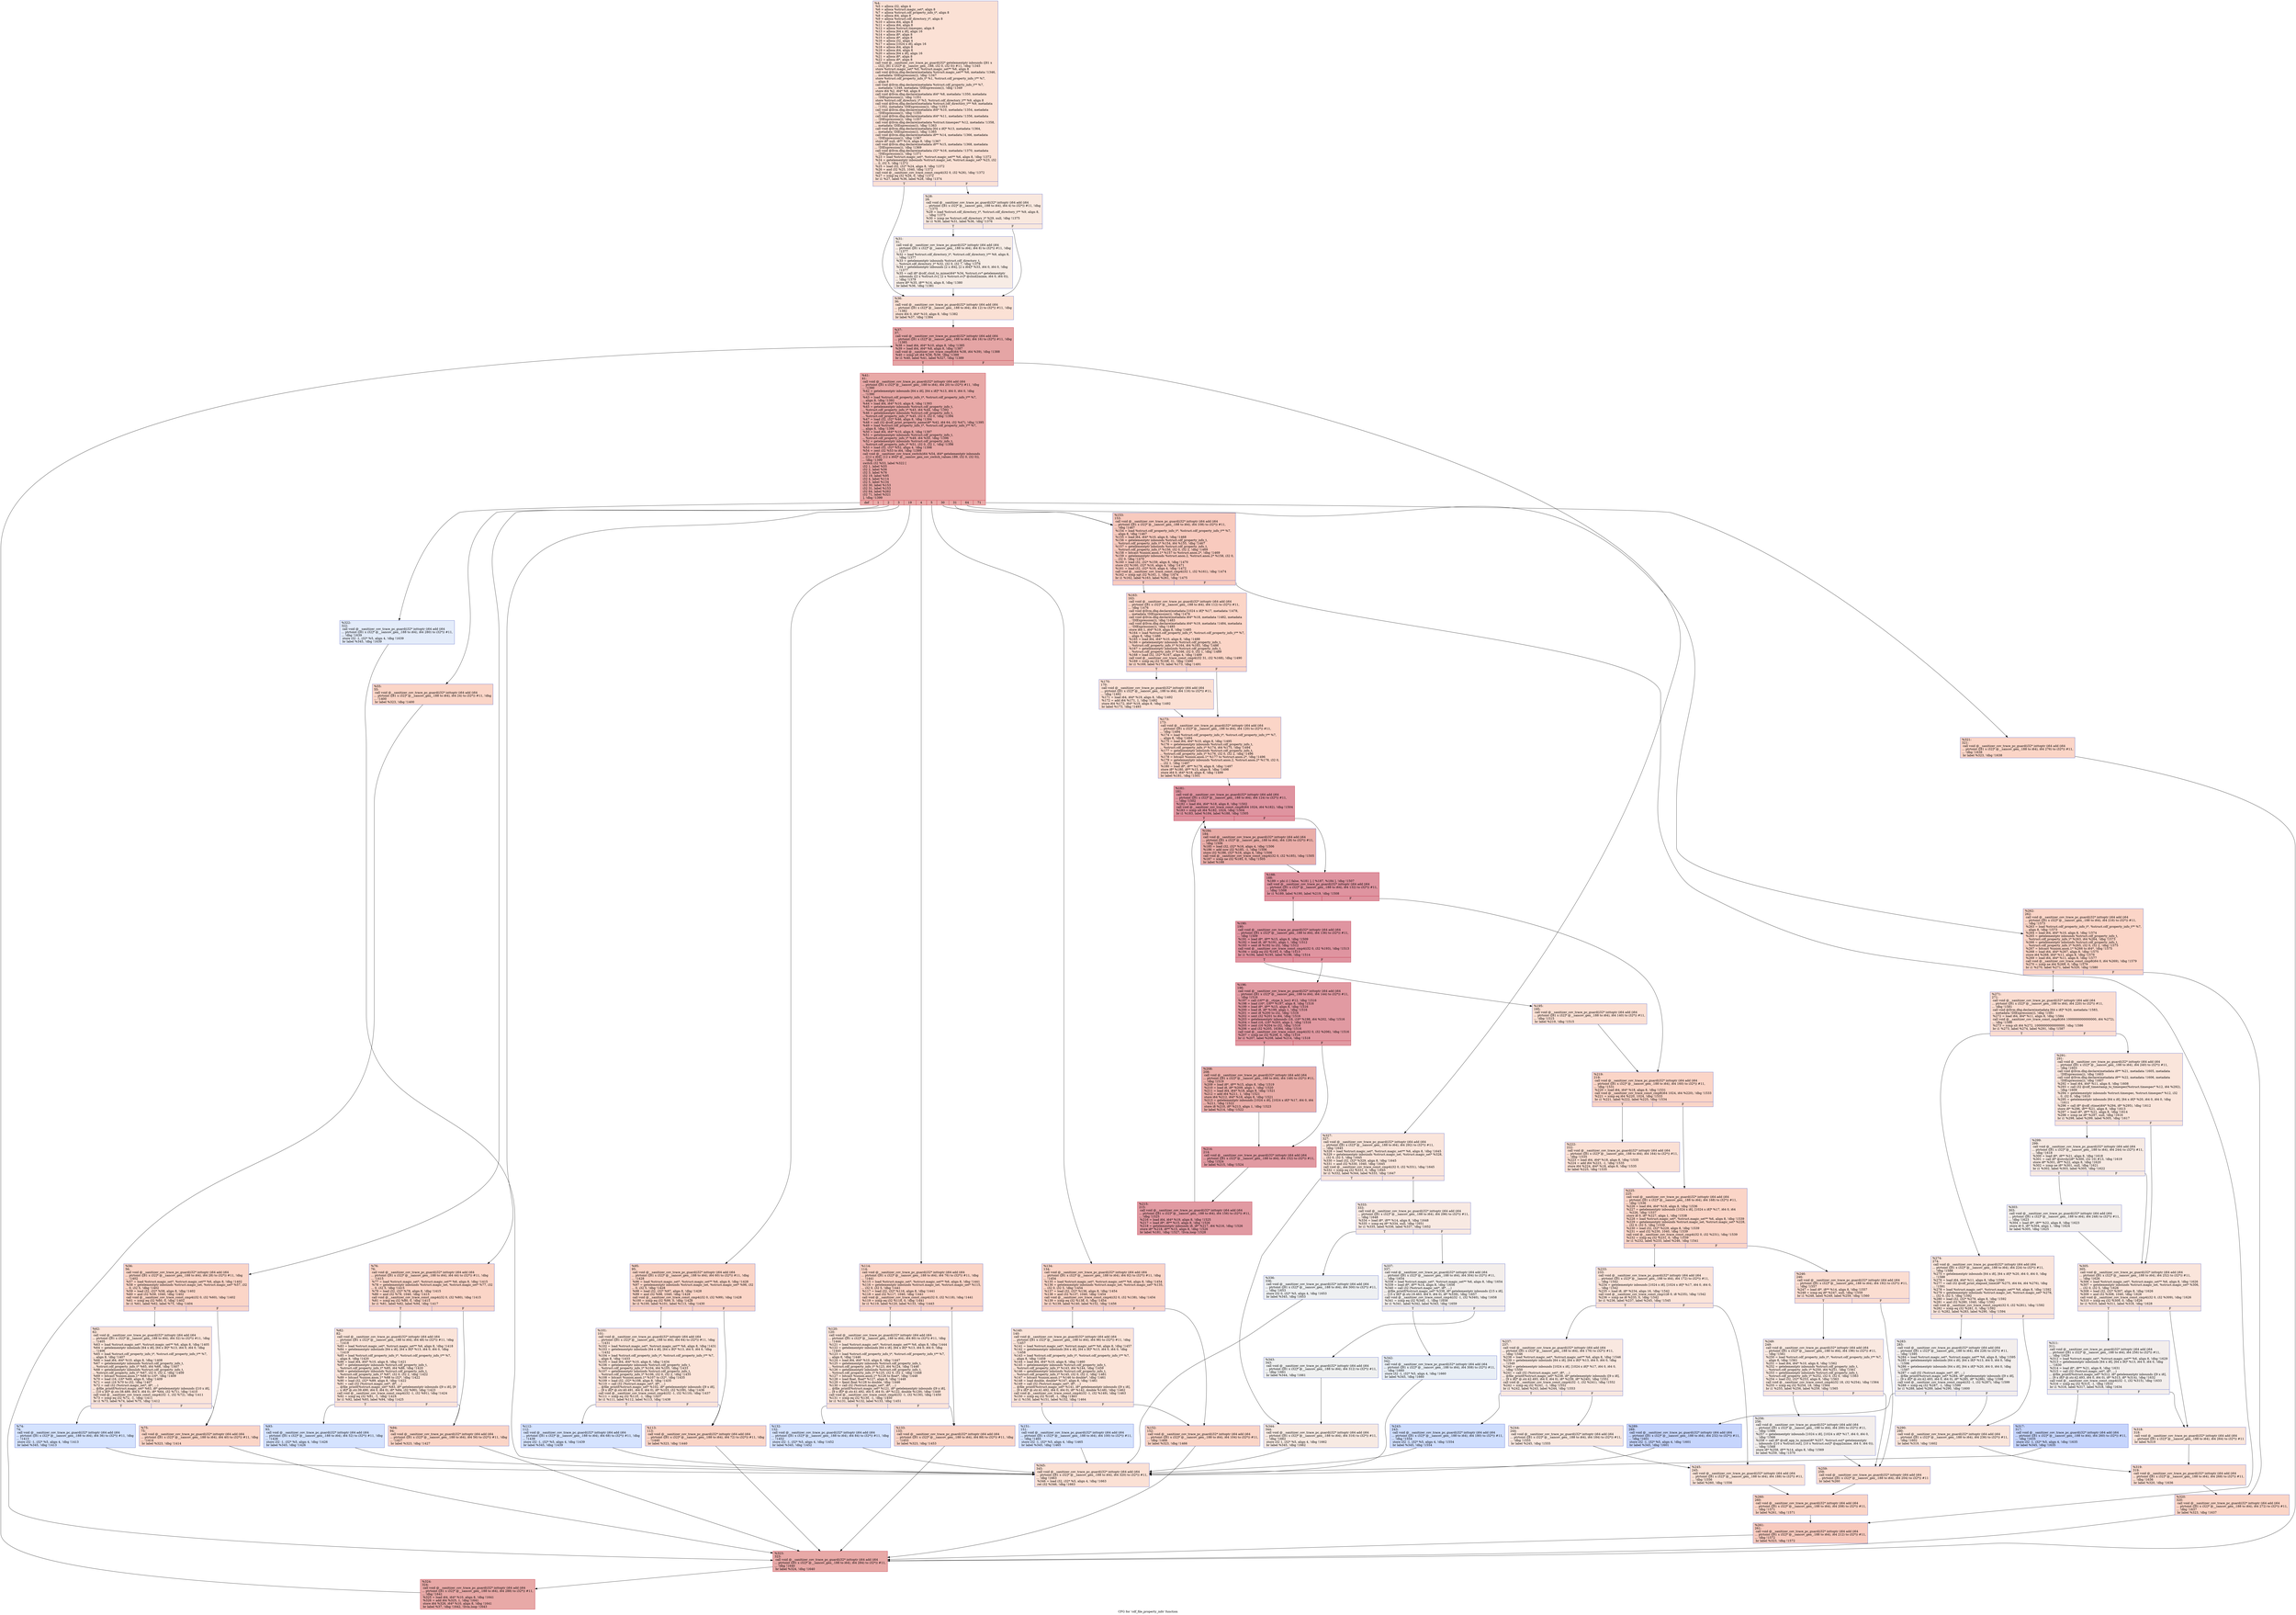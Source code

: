 digraph "CFG for 'cdf_file_property_info' function" {
	label="CFG for 'cdf_file_property_info' function";

	Node0x559c5cc06640 [shape=record,color="#3d50c3ff", style=filled, fillcolor="#f7bca170",label="{%4:\l  %5 = alloca i32, align 4\l  %6 = alloca %struct.magic_set*, align 8\l  %7 = alloca %struct.cdf_property_info_t*, align 8\l  %8 = alloca i64, align 8\l  %9 = alloca %struct.cdf_directory_t*, align 8\l  %10 = alloca i64, align 8\l  %11 = alloca i64, align 8\l  %12 = alloca %struct.timespec, align 8\l  %13 = alloca [64 x i8], align 16\l  %14 = alloca i8*, align 8\l  %15 = alloca i8*, align 8\l  %16 = alloca i32, align 4\l  %17 = alloca [1024 x i8], align 16\l  %18 = alloca i64, align 8\l  %19 = alloca i64, align 8\l  %20 = alloca [64 x i8], align 16\l  %21 = alloca i8*, align 8\l  %22 = alloca i8*, align 8\l  call void @__sanitizer_cov_trace_pc_guard(i32* getelementptr inbounds ([81 x\l... i32], [81 x i32]* @__sancov_gen_.188, i32 0, i32 0)) #11, !dbg !1345\l  store %struct.magic_set* %0, %struct.magic_set** %6, align 8\l  call void @llvm.dbg.declare(metadata %struct.magic_set** %6, metadata !1346,\l... metadata !DIExpression()), !dbg !1347\l  store %struct.cdf_property_info_t* %1, %struct.cdf_property_info_t** %7,\l... align 8\l  call void @llvm.dbg.declare(metadata %struct.cdf_property_info_t** %7,\l... metadata !1348, metadata !DIExpression()), !dbg !1349\l  store i64 %2, i64* %8, align 8\l  call void @llvm.dbg.declare(metadata i64* %8, metadata !1350, metadata\l... !DIExpression()), !dbg !1351\l  store %struct.cdf_directory_t* %3, %struct.cdf_directory_t** %9, align 8\l  call void @llvm.dbg.declare(metadata %struct.cdf_directory_t** %9, metadata\l... !1352, metadata !DIExpression()), !dbg !1353\l  call void @llvm.dbg.declare(metadata i64* %10, metadata !1354, metadata\l... !DIExpression()), !dbg !1355\l  call void @llvm.dbg.declare(metadata i64* %11, metadata !1356, metadata\l... !DIExpression()), !dbg !1357\l  call void @llvm.dbg.declare(metadata %struct.timespec* %12, metadata !1358,\l... metadata !DIExpression()), !dbg !1363\l  call void @llvm.dbg.declare(metadata [64 x i8]* %13, metadata !1364,\l... metadata !DIExpression()), !dbg !1365\l  call void @llvm.dbg.declare(metadata i8** %14, metadata !1366, metadata\l... !DIExpression()), !dbg !1367\l  store i8* null, i8** %14, align 8, !dbg !1367\l  call void @llvm.dbg.declare(metadata i8** %15, metadata !1368, metadata\l... !DIExpression()), !dbg !1369\l  call void @llvm.dbg.declare(metadata i32* %16, metadata !1370, metadata\l... !DIExpression()), !dbg !1371\l  %23 = load %struct.magic_set*, %struct.magic_set** %6, align 8, !dbg !1372\l  %24 = getelementptr inbounds %struct.magic_set, %struct.magic_set* %23, i32\l... 0, i32 5, !dbg !1372\l  %25 = load i32, i32* %24, align 8, !dbg !1372\l  %26 = and i32 %25, 1040, !dbg !1372\l  call void @__sanitizer_cov_trace_const_cmp4(i32 0, i32 %26), !dbg !1372\l  %27 = icmp eq i32 %26, 0, !dbg !1372\l  br i1 %27, label %36, label %28, !dbg !1374\l|{<s0>T|<s1>F}}"];
	Node0x559c5cc06640:s0 -> Node0x559c5cc0a690;
	Node0x559c5cc06640:s1 -> Node0x559c5cc069c0;
	Node0x559c5cc069c0 [shape=record,color="#3d50c3ff", style=filled, fillcolor="#f2cab570",label="{%28:\l28:                                               \l  call void @__sanitizer_cov_trace_pc_guard(i32* inttoptr (i64 add (i64\l... ptrtoint ([81 x i32]* @__sancov_gen_.188 to i64), i64 4) to i32*)) #11, !dbg\l... !1375\l  %29 = load %struct.cdf_directory_t*, %struct.cdf_directory_t** %9, align 8,\l... !dbg !1375\l  %30 = icmp ne %struct.cdf_directory_t* %29, null, !dbg !1375\l  br i1 %30, label %31, label %36, !dbg !1376\l|{<s0>T|<s1>F}}"];
	Node0x559c5cc069c0:s0 -> Node0x559c5cc0a640;
	Node0x559c5cc069c0:s1 -> Node0x559c5cc0a690;
	Node0x559c5cc0a640 [shape=record,color="#3d50c3ff", style=filled, fillcolor="#ecd3c570",label="{%31:\l31:                                               \l  call void @__sanitizer_cov_trace_pc_guard(i32* inttoptr (i64 add (i64\l... ptrtoint ([81 x i32]* @__sancov_gen_.188 to i64), i64 8) to i32*)) #11, !dbg\l... !1377\l  %32 = load %struct.cdf_directory_t*, %struct.cdf_directory_t** %9, align 8,\l... !dbg !1377\l  %33 = getelementptr inbounds %struct.cdf_directory_t,\l... %struct.cdf_directory_t* %32, i32 0, i32 7, !dbg !1378\l  %34 = getelementptr inbounds [2 x i64], [2 x i64]* %33, i64 0, i64 0, !dbg\l... !1377\l  %35 = call i8* @cdf_clsid_to_mime(i64* %34, %struct.cv* getelementptr\l... inbounds ([2 x %struct.cv], [2 x %struct.cv]* @clsid2mime, i64 0, i64 0)),\l... !dbg !1379\l  store i8* %35, i8** %14, align 8, !dbg !1380\l  br label %36, !dbg !1381\l}"];
	Node0x559c5cc0a640 -> Node0x559c5cc0a690;
	Node0x559c5cc0a690 [shape=record,color="#3d50c3ff", style=filled, fillcolor="#f7bca170",label="{%36:\l36:                                               \l  call void @__sanitizer_cov_trace_pc_guard(i32* inttoptr (i64 add (i64\l... ptrtoint ([81 x i32]* @__sancov_gen_.188 to i64), i64 12) to i32*)) #11, !dbg\l... !1382\l  store i64 0, i64* %10, align 8, !dbg !1382\l  br label %37, !dbg !1384\l}"];
	Node0x559c5cc0a690 -> Node0x559c5cc0a6e0;
	Node0x559c5cc0a6e0 [shape=record,color="#b70d28ff", style=filled, fillcolor="#c5333470",label="{%37:\l37:                                               \l  call void @__sanitizer_cov_trace_pc_guard(i32* inttoptr (i64 add (i64\l... ptrtoint ([81 x i32]* @__sancov_gen_.188 to i64), i64 16) to i32*)) #11, !dbg\l... !1385\l  %38 = load i64, i64* %10, align 8, !dbg !1385\l  %39 = load i64, i64* %8, align 8, !dbg !1387\l  call void @__sanitizer_cov_trace_cmp8(i64 %38, i64 %39), !dbg !1388\l  %40 = icmp ult i64 %38, %39, !dbg !1388\l  br i1 %40, label %41, label %327, !dbg !1389\l|{<s0>T|<s1>F}}"];
	Node0x559c5cc0a6e0:s0 -> Node0x559c5cc0a730;
	Node0x559c5cc0a6e0:s1 -> Node0x559c5cc0bc70;
	Node0x559c5cc0a730 [shape=record,color="#b70d28ff", style=filled, fillcolor="#ca3b3770",label="{%41:\l41:                                               \l  call void @__sanitizer_cov_trace_pc_guard(i32* inttoptr (i64 add (i64\l... ptrtoint ([81 x i32]* @__sancov_gen_.188 to i64), i64 20) to i32*)) #11, !dbg\l... !1390\l  %42 = getelementptr inbounds [64 x i8], [64 x i8]* %13, i64 0, i64 0, !dbg\l... !1390\l  %43 = load %struct.cdf_property_info_t*, %struct.cdf_property_info_t** %7,\l... align 8, !dbg !1392\l  %44 = load i64, i64* %10, align 8, !dbg !1393\l  %45 = getelementptr inbounds %struct.cdf_property_info_t,\l... %struct.cdf_property_info_t* %43, i64 %44, !dbg !1392\l  %46 = getelementptr inbounds %struct.cdf_property_info_t,\l... %struct.cdf_property_info_t* %45, i32 0, i32 0, !dbg !1394\l  %47 = load i32, i32* %46, align 8, !dbg !1394\l  %48 = call i32 @cdf_print_property_name(i8* %42, i64 64, i32 %47), !dbg !1395\l  %49 = load %struct.cdf_property_info_t*, %struct.cdf_property_info_t** %7,\l... align 8, !dbg !1396\l  %50 = load i64, i64* %10, align 8, !dbg !1397\l  %51 = getelementptr inbounds %struct.cdf_property_info_t,\l... %struct.cdf_property_info_t* %49, i64 %50, !dbg !1396\l  %52 = getelementptr inbounds %struct.cdf_property_info_t,\l... %struct.cdf_property_info_t* %51, i32 0, i32 1, !dbg !1398\l  %53 = load i32, i32* %52, align 4, !dbg !1398\l  %54 = zext i32 %53 to i64, !dbg !1399\l  call void @__sanitizer_cov_trace_switch(i64 %54, i64* getelementptr inbounds\l... ([12 x i64], [12 x i64]* @__sancov_gen_cov_switch_values.189, i32 0, i32 0)),\l... !dbg !1399\l  switch i32 %53, label %322 [\l    i32 1, label %55\l    i32 2, label %56\l    i32 3, label %76\l    i32 19, label %95\l    i32 4, label %114\l    i32 5, label %134\l    i32 30, label %153\l    i32 31, label %153\l    i32 64, label %262\l    i32 71, label %321\l  ], !dbg !1399\l|{<s0>def|<s1>1|<s2>2|<s3>3|<s4>19|<s5>4|<s6>5|<s7>30|<s8>31|<s9>64|<s10>71}}"];
	Node0x559c5cc0a730:s0 -> Node0x559c5cc0bb80;
	Node0x559c5cc0a730:s1 -> Node0x559c5cc0a780;
	Node0x559c5cc0a730:s2 -> Node0x559c5cc0a7d0;
	Node0x559c5cc0a730:s3 -> Node0x559c5cc0a910;
	Node0x559c5cc0a730:s4 -> Node0x559c5cc0aa50;
	Node0x559c5cc0a730:s5 -> Node0x559c5cc0ab90;
	Node0x559c5cc0a730:s6 -> Node0x559c5cc0acd0;
	Node0x559c5cc0a730:s7 -> Node0x559c5cc0ae10;
	Node0x559c5cc0a730:s8 -> Node0x559c5cc0ae10;
	Node0x559c5cc0a730:s9 -> Node0x559c5cc0b680;
	Node0x559c5cc0a730:s10 -> Node0x559c5cc0bb30;
	Node0x559c5cc0a780 [shape=record,color="#3d50c3ff", style=filled, fillcolor="#f5a08170",label="{%55:\l55:                                               \l  call void @__sanitizer_cov_trace_pc_guard(i32* inttoptr (i64 add (i64\l... ptrtoint ([81 x i32]* @__sancov_gen_.188 to i64), i64 24) to i32*)) #11, !dbg\l... !1400\l  br label %323, !dbg !1400\l}"];
	Node0x559c5cc0a780 -> Node0x559c5cc0bbd0;
	Node0x559c5cc0a7d0 [shape=record,color="#3d50c3ff", style=filled, fillcolor="#f5a08170",label="{%56:\l56:                                               \l  call void @__sanitizer_cov_trace_pc_guard(i32* inttoptr (i64 add (i64\l... ptrtoint ([81 x i32]* @__sancov_gen_.188 to i64), i64 28) to i32*)) #11, !dbg\l... !1402\l  %57 = load %struct.magic_set*, %struct.magic_set** %6, align 8, !dbg !1402\l  %58 = getelementptr inbounds %struct.magic_set, %struct.magic_set* %57, i32\l... 0, i32 5, !dbg !1402\l  %59 = load i32, i32* %58, align 8, !dbg !1402\l  %60 = and i32 %59, 1040, !dbg !1402\l  call void @__sanitizer_cov_trace_const_cmp4(i32 0, i32 %60), !dbg !1402\l  %61 = icmp eq i32 %60, 0, !dbg !1402\l  br i1 %61, label %62, label %75, !dbg !1404\l|{<s0>T|<s1>F}}"];
	Node0x559c5cc0a7d0:s0 -> Node0x559c5cc0a820;
	Node0x559c5cc0a7d0:s1 -> Node0x559c5cc0a8c0;
	Node0x559c5cc0a820 [shape=record,color="#3d50c3ff", style=filled, fillcolor="#f5c1a970",label="{%62:\l62:                                               \l  call void @__sanitizer_cov_trace_pc_guard(i32* inttoptr (i64 add (i64\l... ptrtoint ([81 x i32]* @__sancov_gen_.188 to i64), i64 32) to i32*)) #11, !dbg\l... !1405\l  %63 = load %struct.magic_set*, %struct.magic_set** %6, align 8, !dbg !1405\l  %64 = getelementptr inbounds [64 x i8], [64 x i8]* %13, i64 0, i64 0, !dbg\l... !1406\l  %65 = load %struct.cdf_property_info_t*, %struct.cdf_property_info_t** %7,\l... align 8, !dbg !1407\l  %66 = load i64, i64* %10, align 8, !dbg !1408\l  %67 = getelementptr inbounds %struct.cdf_property_info_t,\l... %struct.cdf_property_info_t* %65, i64 %66, !dbg !1407\l  %68 = getelementptr inbounds %struct.cdf_property_info_t,\l... %struct.cdf_property_info_t* %67, i32 0, i32 2, !dbg !1409\l  %69 = bitcast %union.anon.1* %68 to i16*, !dbg !1409\l  %70 = load i16, i16* %69, align 8, !dbg !1409\l  %71 = sext i16 %70 to i32, !dbg !1407\l  %72 = call i32 (%struct.magic_set*, i8*, ...)\l... @file_printf(%struct.magic_set* %63, i8* getelementptr inbounds ([10 x i8],\l... [10 x i8]* @.str.38.489, i64 0, i64 0), i8* %64, i32 %71), !dbg !1410\l  call void @__sanitizer_cov_trace_const_cmp4(i32 -1, i32 %72), !dbg !1411\l  %73 = icmp eq i32 %72, -1, !dbg !1411\l  br i1 %73, label %74, label %75, !dbg !1412\l|{<s0>T|<s1>F}}"];
	Node0x559c5cc0a820:s0 -> Node0x559c5cc0a870;
	Node0x559c5cc0a820:s1 -> Node0x559c5cc0a8c0;
	Node0x559c5cc0a870 [shape=record,color="#3d50c3ff", style=filled, fillcolor="#a1c0ff70",label="{%74:\l74:                                               \l  call void @__sanitizer_cov_trace_pc_guard(i32* inttoptr (i64 add (i64\l... ptrtoint ([81 x i32]* @__sancov_gen_.188 to i64), i64 36) to i32*)) #11, !dbg\l... !1413\l  store i32 -1, i32* %5, align 4, !dbg !1413\l  br label %345, !dbg !1413\l}"];
	Node0x559c5cc0a870 -> Node0x559c5cc0bea0;
	Node0x559c5cc0a8c0 [shape=record,color="#3d50c3ff", style=filled, fillcolor="#f5a08170",label="{%75:\l75:                                               \l  call void @__sanitizer_cov_trace_pc_guard(i32* inttoptr (i64 add (i64\l... ptrtoint ([81 x i32]* @__sancov_gen_.188 to i64), i64 40) to i32*)) #11, !dbg\l... !1414\l  br label %323, !dbg !1414\l}"];
	Node0x559c5cc0a8c0 -> Node0x559c5cc0bbd0;
	Node0x559c5cc0a910 [shape=record,color="#3d50c3ff", style=filled, fillcolor="#f5a08170",label="{%76:\l76:                                               \l  call void @__sanitizer_cov_trace_pc_guard(i32* inttoptr (i64 add (i64\l... ptrtoint ([81 x i32]* @__sancov_gen_.188 to i64), i64 44) to i32*)) #11, !dbg\l... !1415\l  %77 = load %struct.magic_set*, %struct.magic_set** %6, align 8, !dbg !1415\l  %78 = getelementptr inbounds %struct.magic_set, %struct.magic_set* %77, i32\l... 0, i32 5, !dbg !1415\l  %79 = load i32, i32* %78, align 8, !dbg !1415\l  %80 = and i32 %79, 1040, !dbg !1415\l  call void @__sanitizer_cov_trace_const_cmp4(i32 0, i32 %80), !dbg !1415\l  %81 = icmp eq i32 %80, 0, !dbg !1415\l  br i1 %81, label %82, label %94, !dbg !1417\l|{<s0>T|<s1>F}}"];
	Node0x559c5cc0a910:s0 -> Node0x559c5cc0a960;
	Node0x559c5cc0a910:s1 -> Node0x559c5cc0aa00;
	Node0x559c5cc0a960 [shape=record,color="#3d50c3ff", style=filled, fillcolor="#f5c1a970",label="{%82:\l82:                                               \l  call void @__sanitizer_cov_trace_pc_guard(i32* inttoptr (i64 add (i64\l... ptrtoint ([81 x i32]* @__sancov_gen_.188 to i64), i64 48) to i32*)) #11, !dbg\l... !1418\l  %83 = load %struct.magic_set*, %struct.magic_set** %6, align 8, !dbg !1418\l  %84 = getelementptr inbounds [64 x i8], [64 x i8]* %13, i64 0, i64 0, !dbg\l... !1419\l  %85 = load %struct.cdf_property_info_t*, %struct.cdf_property_info_t** %7,\l... align 8, !dbg !1420\l  %86 = load i64, i64* %10, align 8, !dbg !1421\l  %87 = getelementptr inbounds %struct.cdf_property_info_t,\l... %struct.cdf_property_info_t* %85, i64 %86, !dbg !1420\l  %88 = getelementptr inbounds %struct.cdf_property_info_t,\l... %struct.cdf_property_info_t* %87, i32 0, i32 2, !dbg !1422\l  %89 = bitcast %union.anon.1* %88 to i32*, !dbg !1422\l  %90 = load i32, i32* %89, align 8, !dbg !1422\l  %91 = call i32 (%struct.magic_set*, i8*, ...)\l... @file_printf(%struct.magic_set* %83, i8* getelementptr inbounds ([9 x i8], [9\l... x i8]* @.str.39.490, i64 0, i64 0), i8* %84, i32 %90), !dbg !1423\l  call void @__sanitizer_cov_trace_const_cmp4(i32 -1, i32 %91), !dbg !1424\l  %92 = icmp eq i32 %91, -1, !dbg !1424\l  br i1 %92, label %93, label %94, !dbg !1425\l|{<s0>T|<s1>F}}"];
	Node0x559c5cc0a960:s0 -> Node0x559c5cc0a9b0;
	Node0x559c5cc0a960:s1 -> Node0x559c5cc0aa00;
	Node0x559c5cc0a9b0 [shape=record,color="#3d50c3ff", style=filled, fillcolor="#a1c0ff70",label="{%93:\l93:                                               \l  call void @__sanitizer_cov_trace_pc_guard(i32* inttoptr (i64 add (i64\l... ptrtoint ([81 x i32]* @__sancov_gen_.188 to i64), i64 52) to i32*)) #11, !dbg\l... !1426\l  store i32 -1, i32* %5, align 4, !dbg !1426\l  br label %345, !dbg !1426\l}"];
	Node0x559c5cc0a9b0 -> Node0x559c5cc0bea0;
	Node0x559c5cc0aa00 [shape=record,color="#3d50c3ff", style=filled, fillcolor="#f5a08170",label="{%94:\l94:                                               \l  call void @__sanitizer_cov_trace_pc_guard(i32* inttoptr (i64 add (i64\l... ptrtoint ([81 x i32]* @__sancov_gen_.188 to i64), i64 56) to i32*)) #11, !dbg\l... !1427\l  br label %323, !dbg !1427\l}"];
	Node0x559c5cc0aa00 -> Node0x559c5cc0bbd0;
	Node0x559c5cc0aa50 [shape=record,color="#3d50c3ff", style=filled, fillcolor="#f5a08170",label="{%95:\l95:                                               \l  call void @__sanitizer_cov_trace_pc_guard(i32* inttoptr (i64 add (i64\l... ptrtoint ([81 x i32]* @__sancov_gen_.188 to i64), i64 60) to i32*)) #11, !dbg\l... !1428\l  %96 = load %struct.magic_set*, %struct.magic_set** %6, align 8, !dbg !1428\l  %97 = getelementptr inbounds %struct.magic_set, %struct.magic_set* %96, i32\l... 0, i32 5, !dbg !1428\l  %98 = load i32, i32* %97, align 8, !dbg !1428\l  %99 = and i32 %98, 1040, !dbg !1428\l  call void @__sanitizer_cov_trace_const_cmp4(i32 0, i32 %99), !dbg !1428\l  %100 = icmp eq i32 %99, 0, !dbg !1428\l  br i1 %100, label %101, label %113, !dbg !1430\l|{<s0>T|<s1>F}}"];
	Node0x559c5cc0aa50:s0 -> Node0x559c5cc0aaa0;
	Node0x559c5cc0aa50:s1 -> Node0x559c5cc0ab40;
	Node0x559c5cc0aaa0 [shape=record,color="#3d50c3ff", style=filled, fillcolor="#f5c1a970",label="{%101:\l101:                                              \l  call void @__sanitizer_cov_trace_pc_guard(i32* inttoptr (i64 add (i64\l... ptrtoint ([81 x i32]* @__sancov_gen_.188 to i64), i64 64) to i32*)) #11, !dbg\l... !1431\l  %102 = load %struct.magic_set*, %struct.magic_set** %6, align 8, !dbg !1431\l  %103 = getelementptr inbounds [64 x i8], [64 x i8]* %13, i64 0, i64 0, !dbg\l... !1432\l  %104 = load %struct.cdf_property_info_t*, %struct.cdf_property_info_t** %7,\l... align 8, !dbg !1433\l  %105 = load i64, i64* %10, align 8, !dbg !1434\l  %106 = getelementptr inbounds %struct.cdf_property_info_t,\l... %struct.cdf_property_info_t* %104, i64 %105, !dbg !1433\l  %107 = getelementptr inbounds %struct.cdf_property_info_t,\l... %struct.cdf_property_info_t* %106, i32 0, i32 2, !dbg !1435\l  %108 = bitcast %union.anon.1* %107 to i32*, !dbg !1435\l  %109 = load i32, i32* %108, align 8, !dbg !1435\l  %110 = call i32 (%struct.magic_set*, i8*, ...)\l... @file_printf(%struct.magic_set* %102, i8* getelementptr inbounds ([9 x i8],\l... [9 x i8]* @.str.40.491, i64 0, i64 0), i8* %103, i32 %109), !dbg !1436\l  call void @__sanitizer_cov_trace_const_cmp4(i32 -1, i32 %110), !dbg !1437\l  %111 = icmp eq i32 %110, -1, !dbg !1437\l  br i1 %111, label %112, label %113, !dbg !1438\l|{<s0>T|<s1>F}}"];
	Node0x559c5cc0aaa0:s0 -> Node0x559c5cc0aaf0;
	Node0x559c5cc0aaa0:s1 -> Node0x559c5cc0ab40;
	Node0x559c5cc0aaf0 [shape=record,color="#3d50c3ff", style=filled, fillcolor="#a1c0ff70",label="{%112:\l112:                                              \l  call void @__sanitizer_cov_trace_pc_guard(i32* inttoptr (i64 add (i64\l... ptrtoint ([81 x i32]* @__sancov_gen_.188 to i64), i64 68) to i32*)) #11, !dbg\l... !1439\l  store i32 -1, i32* %5, align 4, !dbg !1439\l  br label %345, !dbg !1439\l}"];
	Node0x559c5cc0aaf0 -> Node0x559c5cc0bea0;
	Node0x559c5cc0ab40 [shape=record,color="#3d50c3ff", style=filled, fillcolor="#f5a08170",label="{%113:\l113:                                              \l  call void @__sanitizer_cov_trace_pc_guard(i32* inttoptr (i64 add (i64\l... ptrtoint ([81 x i32]* @__sancov_gen_.188 to i64), i64 72) to i32*)) #11, !dbg\l... !1440\l  br label %323, !dbg !1440\l}"];
	Node0x559c5cc0ab40 -> Node0x559c5cc0bbd0;
	Node0x559c5cc0ab90 [shape=record,color="#3d50c3ff", style=filled, fillcolor="#f5a08170",label="{%114:\l114:                                              \l  call void @__sanitizer_cov_trace_pc_guard(i32* inttoptr (i64 add (i64\l... ptrtoint ([81 x i32]* @__sancov_gen_.188 to i64), i64 76) to i32*)) #11, !dbg\l... !1441\l  %115 = load %struct.magic_set*, %struct.magic_set** %6, align 8, !dbg !1441\l  %116 = getelementptr inbounds %struct.magic_set, %struct.magic_set* %115,\l... i32 0, i32 5, !dbg !1441\l  %117 = load i32, i32* %116, align 8, !dbg !1441\l  %118 = and i32 %117, 1040, !dbg !1441\l  call void @__sanitizer_cov_trace_const_cmp4(i32 0, i32 %118), !dbg !1441\l  %119 = icmp eq i32 %118, 0, !dbg !1441\l  br i1 %119, label %120, label %133, !dbg !1443\l|{<s0>T|<s1>F}}"];
	Node0x559c5cc0ab90:s0 -> Node0x559c5cc0abe0;
	Node0x559c5cc0ab90:s1 -> Node0x559c5cc0ac80;
	Node0x559c5cc0abe0 [shape=record,color="#3d50c3ff", style=filled, fillcolor="#f5c1a970",label="{%120:\l120:                                              \l  call void @__sanitizer_cov_trace_pc_guard(i32* inttoptr (i64 add (i64\l... ptrtoint ([81 x i32]* @__sancov_gen_.188 to i64), i64 80) to i32*)) #11, !dbg\l... !1444\l  %121 = load %struct.magic_set*, %struct.magic_set** %6, align 8, !dbg !1444\l  %122 = getelementptr inbounds [64 x i8], [64 x i8]* %13, i64 0, i64 0, !dbg\l... !1445\l  %123 = load %struct.cdf_property_info_t*, %struct.cdf_property_info_t** %7,\l... align 8, !dbg !1446\l  %124 = load i64, i64* %10, align 8, !dbg !1447\l  %125 = getelementptr inbounds %struct.cdf_property_info_t,\l... %struct.cdf_property_info_t* %123, i64 %124, !dbg !1446\l  %126 = getelementptr inbounds %struct.cdf_property_info_t,\l... %struct.cdf_property_info_t* %125, i32 0, i32 2, !dbg !1448\l  %127 = bitcast %union.anon.1* %126 to float*, !dbg !1448\l  %128 = load float, float* %127, align 8, !dbg !1448\l  %129 = fpext float %128 to double, !dbg !1446\l  %130 = call i32 (%struct.magic_set*, i8*, ...)\l... @file_printf(%struct.magic_set* %121, i8* getelementptr inbounds ([9 x i8],\l... [9 x i8]* @.str.41.492, i64 0, i64 0), i8* %122, double %129), !dbg !1449\l  call void @__sanitizer_cov_trace_const_cmp4(i32 -1, i32 %130), !dbg !1450\l  %131 = icmp eq i32 %130, -1, !dbg !1450\l  br i1 %131, label %132, label %133, !dbg !1451\l|{<s0>T|<s1>F}}"];
	Node0x559c5cc0abe0:s0 -> Node0x559c5cc0ac30;
	Node0x559c5cc0abe0:s1 -> Node0x559c5cc0ac80;
	Node0x559c5cc0ac30 [shape=record,color="#3d50c3ff", style=filled, fillcolor="#a1c0ff70",label="{%132:\l132:                                              \l  call void @__sanitizer_cov_trace_pc_guard(i32* inttoptr (i64 add (i64\l... ptrtoint ([81 x i32]* @__sancov_gen_.188 to i64), i64 84) to i32*)) #11, !dbg\l... !1452\l  store i32 -1, i32* %5, align 4, !dbg !1452\l  br label %345, !dbg !1452\l}"];
	Node0x559c5cc0ac30 -> Node0x559c5cc0bea0;
	Node0x559c5cc0ac80 [shape=record,color="#3d50c3ff", style=filled, fillcolor="#f5a08170",label="{%133:\l133:                                              \l  call void @__sanitizer_cov_trace_pc_guard(i32* inttoptr (i64 add (i64\l... ptrtoint ([81 x i32]* @__sancov_gen_.188 to i64), i64 88) to i32*)) #11, !dbg\l... !1453\l  br label %323, !dbg !1453\l}"];
	Node0x559c5cc0ac80 -> Node0x559c5cc0bbd0;
	Node0x559c5cc0acd0 [shape=record,color="#3d50c3ff", style=filled, fillcolor="#f5a08170",label="{%134:\l134:                                              \l  call void @__sanitizer_cov_trace_pc_guard(i32* inttoptr (i64 add (i64\l... ptrtoint ([81 x i32]* @__sancov_gen_.188 to i64), i64 92) to i32*)) #11, !dbg\l... !1454\l  %135 = load %struct.magic_set*, %struct.magic_set** %6, align 8, !dbg !1454\l  %136 = getelementptr inbounds %struct.magic_set, %struct.magic_set* %135,\l... i32 0, i32 5, !dbg !1454\l  %137 = load i32, i32* %136, align 8, !dbg !1454\l  %138 = and i32 %137, 1040, !dbg !1454\l  call void @__sanitizer_cov_trace_const_cmp4(i32 0, i32 %138), !dbg !1454\l  %139 = icmp eq i32 %138, 0, !dbg !1454\l  br i1 %139, label %140, label %152, !dbg !1456\l|{<s0>T|<s1>F}}"];
	Node0x559c5cc0acd0:s0 -> Node0x559c5cc0ad20;
	Node0x559c5cc0acd0:s1 -> Node0x559c5cc0adc0;
	Node0x559c5cc0ad20 [shape=record,color="#3d50c3ff", style=filled, fillcolor="#f5c1a970",label="{%140:\l140:                                              \l  call void @__sanitizer_cov_trace_pc_guard(i32* inttoptr (i64 add (i64\l... ptrtoint ([81 x i32]* @__sancov_gen_.188 to i64), i64 96) to i32*)) #11, !dbg\l... !1457\l  %141 = load %struct.magic_set*, %struct.magic_set** %6, align 8, !dbg !1457\l  %142 = getelementptr inbounds [64 x i8], [64 x i8]* %13, i64 0, i64 0, !dbg\l... !1458\l  %143 = load %struct.cdf_property_info_t*, %struct.cdf_property_info_t** %7,\l... align 8, !dbg !1459\l  %144 = load i64, i64* %10, align 8, !dbg !1460\l  %145 = getelementptr inbounds %struct.cdf_property_info_t,\l... %struct.cdf_property_info_t* %143, i64 %144, !dbg !1459\l  %146 = getelementptr inbounds %struct.cdf_property_info_t,\l... %struct.cdf_property_info_t* %145, i32 0, i32 2, !dbg !1461\l  %147 = bitcast %union.anon.1* %146 to double*, !dbg !1461\l  %148 = load double, double* %147, align 8, !dbg !1461\l  %149 = call i32 (%struct.magic_set*, i8*, ...)\l... @file_printf(%struct.magic_set* %141, i8* getelementptr inbounds ([9 x i8],\l... [9 x i8]* @.str.41.492, i64 0, i64 0), i8* %142, double %148), !dbg !1462\l  call void @__sanitizer_cov_trace_const_cmp4(i32 -1, i32 %149), !dbg !1463\l  %150 = icmp eq i32 %149, -1, !dbg !1463\l  br i1 %150, label %151, label %152, !dbg !1464\l|{<s0>T|<s1>F}}"];
	Node0x559c5cc0ad20:s0 -> Node0x559c5cc0ad70;
	Node0x559c5cc0ad20:s1 -> Node0x559c5cc0adc0;
	Node0x559c5cc0ad70 [shape=record,color="#3d50c3ff", style=filled, fillcolor="#a1c0ff70",label="{%151:\l151:                                              \l  call void @__sanitizer_cov_trace_pc_guard(i32* inttoptr (i64 add (i64\l... ptrtoint ([81 x i32]* @__sancov_gen_.188 to i64), i64 100) to i32*)) #11,\l... !dbg !1465\l  store i32 -1, i32* %5, align 4, !dbg !1465\l  br label %345, !dbg !1465\l}"];
	Node0x559c5cc0ad70 -> Node0x559c5cc0bea0;
	Node0x559c5cc0adc0 [shape=record,color="#3d50c3ff", style=filled, fillcolor="#f5a08170",label="{%152:\l152:                                              \l  call void @__sanitizer_cov_trace_pc_guard(i32* inttoptr (i64 add (i64\l... ptrtoint ([81 x i32]* @__sancov_gen_.188 to i64), i64 104) to i32*)) #11,\l... !dbg !1466\l  br label %323, !dbg !1466\l}"];
	Node0x559c5cc0adc0 -> Node0x559c5cc0bbd0;
	Node0x559c5cc0ae10 [shape=record,color="#3d50c3ff", style=filled, fillcolor="#ef886b70",label="{%153:\l153:                                              \l  call void @__sanitizer_cov_trace_pc_guard(i32* inttoptr (i64 add (i64\l... ptrtoint ([81 x i32]* @__sancov_gen_.188 to i64), i64 108) to i32*)) #11,\l... !dbg !1467\l  %154 = load %struct.cdf_property_info_t*, %struct.cdf_property_info_t** %7,\l... align 8, !dbg !1467\l  %155 = load i64, i64* %10, align 8, !dbg !1468\l  %156 = getelementptr inbounds %struct.cdf_property_info_t,\l... %struct.cdf_property_info_t* %154, i64 %155, !dbg !1467\l  %157 = getelementptr inbounds %struct.cdf_property_info_t,\l... %struct.cdf_property_info_t* %156, i32 0, i32 2, !dbg !1469\l  %158 = bitcast %union.anon.1* %157 to %struct.anon.2*, !dbg !1469\l  %159 = getelementptr inbounds %struct.anon.2, %struct.anon.2* %158, i32 0,\l... i32 0, !dbg !1470\l  %160 = load i32, i32* %159, align 8, !dbg !1470\l  store i32 %160, i32* %16, align 4, !dbg !1471\l  %161 = load i32, i32* %16, align 4, !dbg !1472\l  call void @__sanitizer_cov_trace_const_cmp4(i32 1, i32 %161), !dbg !1474\l  %162 = icmp sgt i32 %161, 1, !dbg !1474\l  br i1 %162, label %163, label %261, !dbg !1475\l|{<s0>T|<s1>F}}"];
	Node0x559c5cc0ae10:s0 -> Node0x559c5cc0ae60;
	Node0x559c5cc0ae10:s1 -> Node0x559c5cc0b630;
	Node0x559c5cc0ae60 [shape=record,color="#3d50c3ff", style=filled, fillcolor="#f5a08170",label="{%163:\l163:                                              \l  call void @__sanitizer_cov_trace_pc_guard(i32* inttoptr (i64 add (i64\l... ptrtoint ([81 x i32]* @__sancov_gen_.188 to i64), i64 112) to i32*)) #11,\l... !dbg !1476\l  call void @llvm.dbg.declare(metadata [1024 x i8]* %17, metadata !1478,\l... metadata !DIExpression()), !dbg !1476\l  call void @llvm.dbg.declare(metadata i64* %18, metadata !1482, metadata\l... !DIExpression()), !dbg !1483\l  call void @llvm.dbg.declare(metadata i64* %19, metadata !1484, metadata\l... !DIExpression()), !dbg !1485\l  store i64 1, i64* %19, align 8, !dbg !1485\l  %164 = load %struct.cdf_property_info_t*, %struct.cdf_property_info_t** %7,\l... align 8, !dbg !1486\l  %165 = load i64, i64* %10, align 8, !dbg !1488\l  %166 = getelementptr inbounds %struct.cdf_property_info_t,\l... %struct.cdf_property_info_t* %164, i64 %165, !dbg !1486\l  %167 = getelementptr inbounds %struct.cdf_property_info_t,\l... %struct.cdf_property_info_t* %166, i32 0, i32 1, !dbg !1489\l  %168 = load i32, i32* %167, align 4, !dbg !1489\l  call void @__sanitizer_cov_trace_const_cmp4(i32 31, i32 %168), !dbg !1490\l  %169 = icmp eq i32 %168, 31, !dbg !1490\l  br i1 %169, label %170, label %173, !dbg !1491\l|{<s0>T|<s1>F}}"];
	Node0x559c5cc0ae60:s0 -> Node0x559c5cc0aeb0;
	Node0x559c5cc0ae60:s1 -> Node0x559c5cc0af00;
	Node0x559c5cc0aeb0 [shape=record,color="#3d50c3ff", style=filled, fillcolor="#f7b99e70",label="{%170:\l170:                                              \l  call void @__sanitizer_cov_trace_pc_guard(i32* inttoptr (i64 add (i64\l... ptrtoint ([81 x i32]* @__sancov_gen_.188 to i64), i64 116) to i32*)) #11,\l... !dbg !1492\l  %171 = load i64, i64* %19, align 8, !dbg !1492\l  %172 = add i64 %171, 1, !dbg !1492\l  store i64 %172, i64* %19, align 8, !dbg !1492\l  br label %173, !dbg !1493\l}"];
	Node0x559c5cc0aeb0 -> Node0x559c5cc0af00;
	Node0x559c5cc0af00 [shape=record,color="#3d50c3ff", style=filled, fillcolor="#f5a08170",label="{%173:\l173:                                              \l  call void @__sanitizer_cov_trace_pc_guard(i32* inttoptr (i64 add (i64\l... ptrtoint ([81 x i32]* @__sancov_gen_.188 to i64), i64 120) to i32*)) #11,\l... !dbg !1494\l  %174 = load %struct.cdf_property_info_t*, %struct.cdf_property_info_t** %7,\l... align 8, !dbg !1494\l  %175 = load i64, i64* %10, align 8, !dbg !1495\l  %176 = getelementptr inbounds %struct.cdf_property_info_t,\l... %struct.cdf_property_info_t* %174, i64 %175, !dbg !1494\l  %177 = getelementptr inbounds %struct.cdf_property_info_t,\l... %struct.cdf_property_info_t* %176, i32 0, i32 2, !dbg !1496\l  %178 = bitcast %union.anon.1* %177 to %struct.anon.2*, !dbg !1496\l  %179 = getelementptr inbounds %struct.anon.2, %struct.anon.2* %178, i32 0,\l... i32 1, !dbg !1497\l  %180 = load i8*, i8** %179, align 8, !dbg !1497\l  store i8* %180, i8** %15, align 8, !dbg !1498\l  store i64 0, i64* %18, align 8, !dbg !1499\l  br label %181, !dbg !1501\l}"];
	Node0x559c5cc0af00 -> Node0x559c5cc0af50;
	Node0x559c5cc0af50 [shape=record,color="#b70d28ff", style=filled, fillcolor="#b70d2870",label="{%181:\l181:                                              \l  call void @__sanitizer_cov_trace_pc_guard(i32* inttoptr (i64 add (i64\l... ptrtoint ([81 x i32]* @__sancov_gen_.188 to i64), i64 124) to i32*)) #11,\l... !dbg !1502\l  %182 = load i64, i64* %18, align 8, !dbg !1502\l  call void @__sanitizer_cov_trace_const_cmp8(i64 1024, i64 %182), !dbg !1504\l  %183 = icmp ult i64 %182, 1024, !dbg !1504\l  br i1 %183, label %184, label %188, !dbg !1505\l|{<s0>T|<s1>F}}"];
	Node0x559c5cc0af50:s0 -> Node0x559c5cc0afa0;
	Node0x559c5cc0af50:s1 -> Node0x559c5cc0aff0;
	Node0x559c5cc0afa0 [shape=record,color="#3d50c3ff", style=filled, fillcolor="#d0473d70",label="{%184:\l184:                                              \l  call void @__sanitizer_cov_trace_pc_guard(i32* inttoptr (i64 add (i64\l... ptrtoint ([81 x i32]* @__sancov_gen_.188 to i64), i64 128) to i32*)) #11,\l... !dbg !1506\l  %185 = load i32, i32* %16, align 4, !dbg !1506\l  %186 = add nsw i32 %185, -1, !dbg !1506\l  store i32 %186, i32* %16, align 4, !dbg !1506\l  call void @__sanitizer_cov_trace_const_cmp4(i32 0, i32 %185), !dbg !1505\l  %187 = icmp ne i32 %185, 0, !dbg !1505\l  br label %188\l}"];
	Node0x559c5cc0afa0 -> Node0x559c5cc0aff0;
	Node0x559c5cc0aff0 [shape=record,color="#b70d28ff", style=filled, fillcolor="#b70d2870",label="{%188:\l188:                                              \l  %189 = phi i1 [ false, %181 ], [ %187, %184 ], !dbg !1507\l  call void @__sanitizer_cov_trace_pc_guard(i32* inttoptr (i64 add (i64\l... ptrtoint ([81 x i32]* @__sancov_gen_.188 to i64), i64 132) to i32*)) #11,\l... !dbg !1508\l  br i1 %189, label %190, label %219, !dbg !1508\l|{<s0>T|<s1>F}}"];
	Node0x559c5cc0aff0:s0 -> Node0x559c5cc0b040;
	Node0x559c5cc0aff0:s1 -> Node0x559c5cc0b220;
	Node0x559c5cc0b040 [shape=record,color="#b70d28ff", style=filled, fillcolor="#b70d2870",label="{%190:\l190:                                              \l  call void @__sanitizer_cov_trace_pc_guard(i32* inttoptr (i64 add (i64\l... ptrtoint ([81 x i32]* @__sancov_gen_.188 to i64), i64 136) to i32*)) #11,\l... !dbg !1509\l  %191 = load i8*, i8** %15, align 8, !dbg !1509\l  %192 = load i8, i8* %191, align 1, !dbg !1512\l  %193 = sext i8 %192 to i32, !dbg !1512\l  call void @__sanitizer_cov_trace_const_cmp4(i32 0, i32 %193), !dbg !1513\l  %194 = icmp eq i32 %193, 0, !dbg !1513\l  br i1 %194, label %195, label %196, !dbg !1514\l|{<s0>T|<s1>F}}"];
	Node0x559c5cc0b040:s0 -> Node0x559c5cc0b090;
	Node0x559c5cc0b040:s1 -> Node0x559c5cc0b0e0;
	Node0x559c5cc0b090 [shape=record,color="#3d50c3ff", style=filled, fillcolor="#f7b99e70",label="{%195:\l195:                                              \l  call void @__sanitizer_cov_trace_pc_guard(i32* inttoptr (i64 add (i64\l... ptrtoint ([81 x i32]* @__sancov_gen_.188 to i64), i64 140) to i32*)) #11,\l... !dbg !1515\l  br label %219, !dbg !1515\l}"];
	Node0x559c5cc0b090 -> Node0x559c5cc0b220;
	Node0x559c5cc0b0e0 [shape=record,color="#b70d28ff", style=filled, fillcolor="#bb1b2c70",label="{%196:\l196:                                              \l  call void @__sanitizer_cov_trace_pc_guard(i32* inttoptr (i64 add (i64\l... ptrtoint ([81 x i32]* @__sancov_gen_.188 to i64), i64 144) to i32*)) #11,\l... !dbg !1516\l  %197 = call i16** @__ctype_b_loc() #12, !dbg !1516\l  %198 = load i16*, i16** %197, align 8, !dbg !1516\l  %199 = load i8*, i8** %15, align 8, !dbg !1516\l  %200 = load i8, i8* %199, align 1, !dbg !1516\l  %201 = zext i8 %200 to i32, !dbg !1516\l  %202 = sext i32 %201 to i64, !dbg !1516\l  %203 = getelementptr inbounds i16, i16* %198, i64 %202, !dbg !1516\l  %204 = load i16, i16* %203, align 2, !dbg !1516\l  %205 = zext i16 %204 to i32, !dbg !1516\l  %206 = and i32 %205, 16384, !dbg !1516\l  call void @__sanitizer_cov_trace_const_cmp4(i32 0, i32 %206), !dbg !1516\l  %207 = icmp ne i32 %206, 0, !dbg !1516\l  br i1 %207, label %208, label %214, !dbg !1518\l|{<s0>T|<s1>F}}"];
	Node0x559c5cc0b0e0:s0 -> Node0x559c5cc0b130;
	Node0x559c5cc0b0e0:s1 -> Node0x559c5cc0b180;
	Node0x559c5cc0b130 [shape=record,color="#3d50c3ff", style=filled, fillcolor="#d0473d70",label="{%208:\l208:                                              \l  call void @__sanitizer_cov_trace_pc_guard(i32* inttoptr (i64 add (i64\l... ptrtoint ([81 x i32]* @__sancov_gen_.188 to i64), i64 148) to i32*)) #11,\l... !dbg !1519\l  %209 = load i8*, i8** %15, align 8, !dbg !1519\l  %210 = load i8, i8* %209, align 1, !dbg !1520\l  %211 = load i64, i64* %18, align 8, !dbg !1521\l  %212 = add i64 %211, 1, !dbg !1521\l  store i64 %212, i64* %18, align 8, !dbg !1521\l  %213 = getelementptr inbounds [1024 x i8], [1024 x i8]* %17, i64 0, i64\l... %211, !dbg !1522\l  store i8 %210, i8* %213, align 1, !dbg !1523\l  br label %214, !dbg !1522\l}"];
	Node0x559c5cc0b130 -> Node0x559c5cc0b180;
	Node0x559c5cc0b180 [shape=record,color="#b70d28ff", style=filled, fillcolor="#bb1b2c70",label="{%214:\l214:                                              \l  call void @__sanitizer_cov_trace_pc_guard(i32* inttoptr (i64 add (i64\l... ptrtoint ([81 x i32]* @__sancov_gen_.188 to i64), i64 152) to i32*)) #11,\l... !dbg !1524\l  br label %215, !dbg !1524\l}"];
	Node0x559c5cc0b180 -> Node0x559c5cc0b1d0;
	Node0x559c5cc0b1d0 [shape=record,color="#b70d28ff", style=filled, fillcolor="#bb1b2c70",label="{%215:\l215:                                              \l  call void @__sanitizer_cov_trace_pc_guard(i32* inttoptr (i64 add (i64\l... ptrtoint ([81 x i32]* @__sancov_gen_.188 to i64), i64 156) to i32*)) #11,\l... !dbg !1525\l  %216 = load i64, i64* %19, align 8, !dbg !1525\l  %217 = load i8*, i8** %15, align 8, !dbg !1526\l  %218 = getelementptr inbounds i8, i8* %217, i64 %216, !dbg !1526\l  store i8* %218, i8** %15, align 8, !dbg !1526\l  br label %181, !dbg !1527, !llvm.loop !1528\l}"];
	Node0x559c5cc0b1d0 -> Node0x559c5cc0af50;
	Node0x559c5cc0b220 [shape=record,color="#3d50c3ff", style=filled, fillcolor="#f5a08170",label="{%219:\l219:                                              \l  call void @__sanitizer_cov_trace_pc_guard(i32* inttoptr (i64 add (i64\l... ptrtoint ([81 x i32]* @__sancov_gen_.188 to i64), i64 160) to i32*)) #11,\l... !dbg !1531\l  %220 = load i64, i64* %18, align 8, !dbg !1531\l  call void @__sanitizer_cov_trace_const_cmp8(i64 1024, i64 %220), !dbg !1533\l  %221 = icmp eq i64 %220, 1024, !dbg !1533\l  br i1 %221, label %222, label %225, !dbg !1534\l|{<s0>T|<s1>F}}"];
	Node0x559c5cc0b220:s0 -> Node0x559c5cc0b270;
	Node0x559c5cc0b220:s1 -> Node0x559c5cc0b2c0;
	Node0x559c5cc0b270 [shape=record,color="#3d50c3ff", style=filled, fillcolor="#f7b99e70",label="{%222:\l222:                                              \l  call void @__sanitizer_cov_trace_pc_guard(i32* inttoptr (i64 add (i64\l... ptrtoint ([81 x i32]* @__sancov_gen_.188 to i64), i64 164) to i32*)) #11,\l... !dbg !1535\l  %223 = load i64, i64* %18, align 8, !dbg !1535\l  %224 = add i64 %223, -1, !dbg !1535\l  store i64 %224, i64* %18, align 8, !dbg !1535\l  br label %225, !dbg !1535\l}"];
	Node0x559c5cc0b270 -> Node0x559c5cc0b2c0;
	Node0x559c5cc0b2c0 [shape=record,color="#3d50c3ff", style=filled, fillcolor="#f5a08170",label="{%225:\l225:                                              \l  call void @__sanitizer_cov_trace_pc_guard(i32* inttoptr (i64 add (i64\l... ptrtoint ([81 x i32]* @__sancov_gen_.188 to i64), i64 168) to i32*)) #11,\l... !dbg !1536\l  %226 = load i64, i64* %18, align 8, !dbg !1536\l  %227 = getelementptr inbounds [1024 x i8], [1024 x i8]* %17, i64 0, i64\l... %226, !dbg !1537\l  store i8 0, i8* %227, align 1, !dbg !1538\l  %228 = load %struct.magic_set*, %struct.magic_set** %6, align 8, !dbg !1539\l  %229 = getelementptr inbounds %struct.magic_set, %struct.magic_set* %228,\l... i32 0, i32 5, !dbg !1539\l  %230 = load i32, i32* %229, align 8, !dbg !1539\l  %231 = and i32 %230, 1040, !dbg !1539\l  call void @__sanitizer_cov_trace_const_cmp4(i32 0, i32 %231), !dbg !1539\l  %232 = icmp eq i32 %231, 0, !dbg !1539\l  br i1 %232, label %233, label %246, !dbg !1541\l|{<s0>T|<s1>F}}"];
	Node0x559c5cc0b2c0:s0 -> Node0x559c5cc0b310;
	Node0x559c5cc0b2c0:s1 -> Node0x559c5cc0b4a0;
	Node0x559c5cc0b310 [shape=record,color="#3d50c3ff", style=filled, fillcolor="#f5c1a970",label="{%233:\l233:                                              \l  call void @__sanitizer_cov_trace_pc_guard(i32* inttoptr (i64 add (i64\l... ptrtoint ([81 x i32]* @__sancov_gen_.188 to i64), i64 172) to i32*)) #11,\l... !dbg !1542\l  %234 = getelementptr inbounds [1024 x i8], [1024 x i8]* %17, i64 0, i64 0,\l... !dbg !1542\l  %235 = load i8, i8* %234, align 16, !dbg !1542\l  call void @__sanitizer_cov_trace_const_cmp1(i8 0, i8 %235), !dbg !1542\l  %236 = icmp ne i8 %235, 0, !dbg !1542\l  br i1 %236, label %237, label %245, !dbg !1545\l|{<s0>T|<s1>F}}"];
	Node0x559c5cc0b310:s0 -> Node0x559c5cc0b360;
	Node0x559c5cc0b310:s1 -> Node0x559c5cc0b450;
	Node0x559c5cc0b360 [shape=record,color="#3d50c3ff", style=filled, fillcolor="#f1ccb870",label="{%237:\l237:                                              \l  call void @__sanitizer_cov_trace_pc_guard(i32* inttoptr (i64 add (i64\l... ptrtoint ([81 x i32]* @__sancov_gen_.188 to i64), i64 176) to i32*)) #11,\l... !dbg !1546\l  %238 = load %struct.magic_set*, %struct.magic_set** %6, align 8, !dbg !1546\l  %239 = getelementptr inbounds [64 x i8], [64 x i8]* %13, i64 0, i64 0, !dbg\l... !1549\l  %240 = getelementptr inbounds [1024 x i8], [1024 x i8]* %17, i64 0, i64 0,\l... !dbg !1550\l  %241 = call i32 (%struct.magic_set*, i8*, ...)\l... @file_printf(%struct.magic_set* %238, i8* getelementptr inbounds ([9 x i8],\l... [9 x i8]* @.str.42.493, i64 0, i64 0), i8* %239, i8* %240), !dbg !1551\l  call void @__sanitizer_cov_trace_const_cmp4(i32 -1, i32 %241), !dbg !1552\l  %242 = icmp eq i32 %241, -1, !dbg !1552\l  br i1 %242, label %243, label %244, !dbg !1553\l|{<s0>T|<s1>F}}"];
	Node0x559c5cc0b360:s0 -> Node0x559c5cc0b3b0;
	Node0x559c5cc0b360:s1 -> Node0x559c5cc0b400;
	Node0x559c5cc0b3b0 [shape=record,color="#3d50c3ff", style=filled, fillcolor="#93b5fe70",label="{%243:\l243:                                              \l  call void @__sanitizer_cov_trace_pc_guard(i32* inttoptr (i64 add (i64\l... ptrtoint ([81 x i32]* @__sancov_gen_.188 to i64), i64 180) to i32*)) #11,\l... !dbg !1554\l  store i32 -1, i32* %5, align 4, !dbg !1554\l  br label %345, !dbg !1554\l}"];
	Node0x559c5cc0b3b0 -> Node0x559c5cc0bea0;
	Node0x559c5cc0b400 [shape=record,color="#3d50c3ff", style=filled, fillcolor="#f1ccb870",label="{%244:\l244:                                              \l  call void @__sanitizer_cov_trace_pc_guard(i32* inttoptr (i64 add (i64\l... ptrtoint ([81 x i32]* @__sancov_gen_.188 to i64), i64 184) to i32*)) #11,\l... !dbg !1555\l  br label %245, !dbg !1555\l}"];
	Node0x559c5cc0b400 -> Node0x559c5cc0b450;
	Node0x559c5cc0b450 [shape=record,color="#3d50c3ff", style=filled, fillcolor="#f5c1a970",label="{%245:\l245:                                              \l  call void @__sanitizer_cov_trace_pc_guard(i32* inttoptr (i64 add (i64\l... ptrtoint ([81 x i32]* @__sancov_gen_.188 to i64), i64 188) to i32*)) #11,\l... !dbg !1556\l  br label %260, !dbg !1556\l}"];
	Node0x559c5cc0b450 -> Node0x559c5cc0b5e0;
	Node0x559c5cc0b4a0 [shape=record,color="#3d50c3ff", style=filled, fillcolor="#f7b39670",label="{%246:\l246:                                              \l  call void @__sanitizer_cov_trace_pc_guard(i32* inttoptr (i64 add (i64\l... ptrtoint ([81 x i32]* @__sancov_gen_.188 to i64), i64 192) to i32*)) #11,\l... !dbg !1557\l  %247 = load i8*, i8** %14, align 8, !dbg !1557\l  %248 = icmp eq i8* %247, null, !dbg !1559\l  br i1 %248, label %249, label %259, !dbg !1560\l|{<s0>T|<s1>F}}"];
	Node0x559c5cc0b4a0:s0 -> Node0x559c5cc0b4f0;
	Node0x559c5cc0b4a0:s1 -> Node0x559c5cc0b590;
	Node0x559c5cc0b4f0 [shape=record,color="#3d50c3ff", style=filled, fillcolor="#f1ccb870",label="{%249:\l249:                                              \l  call void @__sanitizer_cov_trace_pc_guard(i32* inttoptr (i64 add (i64\l... ptrtoint ([81 x i32]* @__sancov_gen_.188 to i64), i64 196) to i32*)) #11,\l... !dbg !1561\l  %250 = load %struct.cdf_property_info_t*, %struct.cdf_property_info_t** %7,\l... align 8, !dbg !1561\l  %251 = load i64, i64* %10, align 8, !dbg !1562\l  %252 = getelementptr inbounds %struct.cdf_property_info_t,\l... %struct.cdf_property_info_t* %250, i64 %251, !dbg !1561\l  %253 = getelementptr inbounds %struct.cdf_property_info_t,\l... %struct.cdf_property_info_t* %252, i32 0, i32 0, !dbg !1563\l  %254 = load i32, i32* %253, align 8, !dbg !1563\l  call void @__sanitizer_cov_trace_const_cmp4(i32 18, i32 %254), !dbg !1564\l  %255 = icmp eq i32 %254, 18, !dbg !1564\l  br i1 %255, label %256, label %259, !dbg !1565\l|{<s0>T|<s1>F}}"];
	Node0x559c5cc0b4f0:s0 -> Node0x559c5cc0b540;
	Node0x559c5cc0b4f0:s1 -> Node0x559c5cc0b590;
	Node0x559c5cc0b540 [shape=record,color="#3d50c3ff", style=filled, fillcolor="#e3d9d370",label="{%256:\l256:                                              \l  call void @__sanitizer_cov_trace_pc_guard(i32* inttoptr (i64 add (i64\l... ptrtoint ([81 x i32]* @__sancov_gen_.188 to i64), i64 200) to i32*)) #11,\l... !dbg !1566\l  %257 = getelementptr inbounds [1024 x i8], [1024 x i8]* %17, i64 0, i64 0,\l... !dbg !1566\l  %258 = call i8* @cdf_app_to_mime(i8* %257, %struct.out* getelementptr\l... inbounds ([10 x %struct.out], [10 x %struct.out]* @app2mime, i64 0, i64 0)),\l... !dbg !1568\l  store i8* %258, i8** %14, align 8, !dbg !1569\l  br label %259, !dbg !1570\l}"];
	Node0x559c5cc0b540 -> Node0x559c5cc0b590;
	Node0x559c5cc0b590 [shape=record,color="#3d50c3ff", style=filled, fillcolor="#f7b39670",label="{%259:\l259:                                              \l  call void @__sanitizer_cov_trace_pc_guard(i32* inttoptr (i64 add (i64\l... ptrtoint ([81 x i32]* @__sancov_gen_.188 to i64), i64 204) to i32*)) #11\l  br label %260\l}"];
	Node0x559c5cc0b590 -> Node0x559c5cc0b5e0;
	Node0x559c5cc0b5e0 [shape=record,color="#3d50c3ff", style=filled, fillcolor="#f5a08170",label="{%260:\l260:                                              \l  call void @__sanitizer_cov_trace_pc_guard(i32* inttoptr (i64 add (i64\l... ptrtoint ([81 x i32]* @__sancov_gen_.188 to i64), i64 208) to i32*)) #11,\l... !dbg !1571\l  br label %261, !dbg !1571\l}"];
	Node0x559c5cc0b5e0 -> Node0x559c5cc0b630;
	Node0x559c5cc0b630 [shape=record,color="#3d50c3ff", style=filled, fillcolor="#ef886b70",label="{%261:\l261:                                              \l  call void @__sanitizer_cov_trace_pc_guard(i32* inttoptr (i64 add (i64\l... ptrtoint ([81 x i32]* @__sancov_gen_.188 to i64), i64 212) to i32*)) #11,\l... !dbg !1572\l  br label %323, !dbg !1572\l}"];
	Node0x559c5cc0b630 -> Node0x559c5cc0bbd0;
	Node0x559c5cc0b680 [shape=record,color="#3d50c3ff", style=filled, fillcolor="#f5a08170",label="{%262:\l262:                                              \l  call void @__sanitizer_cov_trace_pc_guard(i32* inttoptr (i64 add (i64\l... ptrtoint ([81 x i32]* @__sancov_gen_.188 to i64), i64 216) to i32*)) #11,\l... !dbg !1573\l  %263 = load %struct.cdf_property_info_t*, %struct.cdf_property_info_t** %7,\l... align 8, !dbg !1573\l  %264 = load i64, i64* %10, align 8, !dbg !1574\l  %265 = getelementptr inbounds %struct.cdf_property_info_t,\l... %struct.cdf_property_info_t* %263, i64 %264, !dbg !1573\l  %266 = getelementptr inbounds %struct.cdf_property_info_t,\l... %struct.cdf_property_info_t* %265, i32 0, i32 2, !dbg !1575\l  %267 = bitcast %union.anon.1* %266 to i64*, !dbg !1575\l  %268 = load i64, i64* %267, align 8, !dbg !1575\l  store i64 %268, i64* %11, align 8, !dbg !1576\l  %269 = load i64, i64* %11, align 8, !dbg !1577\l  call void @__sanitizer_cov_trace_const_cmp8(i64 0, i64 %269), !dbg !1579\l  %270 = icmp ne i64 %269, 0, !dbg !1579\l  br i1 %270, label %271, label %320, !dbg !1580\l|{<s0>T|<s1>F}}"];
	Node0x559c5cc0b680:s0 -> Node0x559c5cc0b6d0;
	Node0x559c5cc0b680:s1 -> Node0x559c5cc0bae0;
	Node0x559c5cc0b6d0 [shape=record,color="#3d50c3ff", style=filled, fillcolor="#f7b39670",label="{%271:\l271:                                              \l  call void @__sanitizer_cov_trace_pc_guard(i32* inttoptr (i64 add (i64\l... ptrtoint ([81 x i32]* @__sancov_gen_.188 to i64), i64 220) to i32*)) #11,\l... !dbg !1581\l  call void @llvm.dbg.declare(metadata [64 x i8]* %20, metadata !1583,\l... metadata !DIExpression()), !dbg !1581\l  %272 = load i64, i64* %11, align 8, !dbg !1584\l  call void @__sanitizer_cov_trace_const_cmp8(i64 1000000000000000, i64 %272),\l... !dbg !1586\l  %273 = icmp slt i64 %272, 1000000000000000, !dbg !1586\l  br i1 %273, label %274, label %291, !dbg !1587\l|{<s0>T|<s1>F}}"];
	Node0x559c5cc0b6d0:s0 -> Node0x559c5cc0b720;
	Node0x559c5cc0b6d0:s1 -> Node0x559c5cc0b860;
	Node0x559c5cc0b720 [shape=record,color="#3d50c3ff", style=filled, fillcolor="#f4c5ad70",label="{%274:\l274:                                              \l  call void @__sanitizer_cov_trace_pc_guard(i32* inttoptr (i64 add (i64\l... ptrtoint ([81 x i32]* @__sancov_gen_.188 to i64), i64 224) to i32*)) #11,\l... !dbg !1588\l  %275 = getelementptr inbounds [64 x i8], [64 x i8]* %20, i64 0, i64 0, !dbg\l... !1588\l  %276 = load i64, i64* %11, align 8, !dbg !1590\l  %277 = call i32 @cdf_print_elapsed_time(i8* %275, i64 64, i64 %276), !dbg\l... !1591\l  %278 = load %struct.magic_set*, %struct.magic_set** %6, align 8, !dbg !1592\l  %279 = getelementptr inbounds %struct.magic_set, %struct.magic_set* %278,\l... i32 0, i32 5, !dbg !1592\l  %280 = load i32, i32* %279, align 8, !dbg !1592\l  %281 = and i32 %280, 1040, !dbg !1592\l  call void @__sanitizer_cov_trace_const_cmp4(i32 0, i32 %281), !dbg !1592\l  %282 = icmp eq i32 %281, 0, !dbg !1592\l  br i1 %282, label %283, label %290, !dbg !1594\l|{<s0>T|<s1>F}}"];
	Node0x559c5cc0b720:s0 -> Node0x559c5cc0b770;
	Node0x559c5cc0b720:s1 -> Node0x559c5cc0b810;
	Node0x559c5cc0b770 [shape=record,color="#3d50c3ff", style=filled, fillcolor="#e3d9d370",label="{%283:\l283:                                              \l  call void @__sanitizer_cov_trace_pc_guard(i32* inttoptr (i64 add (i64\l... ptrtoint ([81 x i32]* @__sancov_gen_.188 to i64), i64 228) to i32*)) #11,\l... !dbg !1595\l  %284 = load %struct.magic_set*, %struct.magic_set** %6, align 8, !dbg !1595\l  %285 = getelementptr inbounds [64 x i8], [64 x i8]* %13, i64 0, i64 0, !dbg\l... !1596\l  %286 = getelementptr inbounds [64 x i8], [64 x i8]* %20, i64 0, i64 0, !dbg\l... !1597\l  %287 = call i32 (%struct.magic_set*, i8*, ...)\l... @file_printf(%struct.magic_set* %284, i8* getelementptr inbounds ([9 x i8],\l... [9 x i8]* @.str.42.493, i64 0, i64 0), i8* %285, i8* %286), !dbg !1598\l  call void @__sanitizer_cov_trace_const_cmp4(i32 -1, i32 %287), !dbg !1599\l  %288 = icmp eq i32 %287, -1, !dbg !1599\l  br i1 %288, label %289, label %290, !dbg !1600\l|{<s0>T|<s1>F}}"];
	Node0x559c5cc0b770:s0 -> Node0x559c5cc0b7c0;
	Node0x559c5cc0b770:s1 -> Node0x559c5cc0b810;
	Node0x559c5cc0b7c0 [shape=record,color="#3d50c3ff", style=filled, fillcolor="#7ea1fa70",label="{%289:\l289:                                              \l  call void @__sanitizer_cov_trace_pc_guard(i32* inttoptr (i64 add (i64\l... ptrtoint ([81 x i32]* @__sancov_gen_.188 to i64), i64 232) to i32*)) #11,\l... !dbg !1601\l  store i32 -1, i32* %5, align 4, !dbg !1601\l  br label %345, !dbg !1601\l}"];
	Node0x559c5cc0b7c0 -> Node0x559c5cc0bea0;
	Node0x559c5cc0b810 [shape=record,color="#3d50c3ff", style=filled, fillcolor="#f4c5ad70",label="{%290:\l290:                                              \l  call void @__sanitizer_cov_trace_pc_guard(i32* inttoptr (i64 add (i64\l... ptrtoint ([81 x i32]* @__sancov_gen_.188 to i64), i64 236) to i32*)) #11,\l... !dbg !1602\l  br label %319, !dbg !1602\l}"];
	Node0x559c5cc0b810 -> Node0x559c5cc0ba90;
	Node0x559c5cc0b860 [shape=record,color="#3d50c3ff", style=filled, fillcolor="#f4c5ad70",label="{%291:\l291:                                              \l  call void @__sanitizer_cov_trace_pc_guard(i32* inttoptr (i64 add (i64\l... ptrtoint ([81 x i32]* @__sancov_gen_.188 to i64), i64 240) to i32*)) #11,\l... !dbg !1603\l  call void @llvm.dbg.declare(metadata i8** %21, metadata !1605, metadata\l... !DIExpression()), !dbg !1603\l  call void @llvm.dbg.declare(metadata i8** %22, metadata !1606, metadata\l... !DIExpression()), !dbg !1607\l  %292 = load i64, i64* %11, align 8, !dbg !1608\l  %293 = call i32 @cdf_timestamp_to_timespec(%struct.timespec* %12, i64 %292),\l... !dbg !1609\l  %294 = getelementptr inbounds %struct.timespec, %struct.timespec* %12, i32\l... 0, i32 0, !dbg !1610\l  %295 = getelementptr inbounds [64 x i8], [64 x i8]* %20, i64 0, i64 0, !dbg\l... !1611\l  %296 = call i8* @cdf_ctime(i64* %294, i8* %295), !dbg !1612\l  store i8* %296, i8** %21, align 8, !dbg !1613\l  %297 = load i8*, i8** %21, align 8, !dbg !1614\l  %298 = icmp ne i8* %297, null, !dbg !1616\l  br i1 %298, label %299, label %305, !dbg !1617\l|{<s0>T|<s1>F}}"];
	Node0x559c5cc0b860:s0 -> Node0x559c5cc0b8b0;
	Node0x559c5cc0b860:s1 -> Node0x559c5cc0b950;
	Node0x559c5cc0b8b0 [shape=record,color="#3d50c3ff", style=filled, fillcolor="#eed0c070",label="{%299:\l299:                                              \l  call void @__sanitizer_cov_trace_pc_guard(i32* inttoptr (i64 add (i64\l... ptrtoint ([81 x i32]* @__sancov_gen_.188 to i64), i64 244) to i32*)) #11,\l... !dbg !1618\l  %300 = load i8*, i8** %21, align 8, !dbg !1618\l  %301 = call i8* @strchr(i8* %300, i32 10) #13, !dbg !1619\l  store i8* %301, i8** %22, align 8, !dbg !1620\l  %302 = icmp ne i8* %301, null, !dbg !1621\l  br i1 %302, label %303, label %305, !dbg !1622\l|{<s0>T|<s1>F}}"];
	Node0x559c5cc0b8b0:s0 -> Node0x559c5cc0b900;
	Node0x559c5cc0b8b0:s1 -> Node0x559c5cc0b950;
	Node0x559c5cc0b900 [shape=record,color="#3d50c3ff", style=filled, fillcolor="#e5d8d170",label="{%303:\l303:                                              \l  call void @__sanitizer_cov_trace_pc_guard(i32* inttoptr (i64 add (i64\l... ptrtoint ([81 x i32]* @__sancov_gen_.188 to i64), i64 248) to i32*)) #11,\l... !dbg !1623\l  %304 = load i8*, i8** %22, align 8, !dbg !1623\l  store i8 0, i8* %304, align 1, !dbg !1624\l  br label %305, !dbg !1625\l}"];
	Node0x559c5cc0b900 -> Node0x559c5cc0b950;
	Node0x559c5cc0b950 [shape=record,color="#3d50c3ff", style=filled, fillcolor="#f4c5ad70",label="{%305:\l305:                                              \l  call void @__sanitizer_cov_trace_pc_guard(i32* inttoptr (i64 add (i64\l... ptrtoint ([81 x i32]* @__sancov_gen_.188 to i64), i64 252) to i32*)) #11,\l... !dbg !1626\l  %306 = load %struct.magic_set*, %struct.magic_set** %6, align 8, !dbg !1626\l  %307 = getelementptr inbounds %struct.magic_set, %struct.magic_set* %306,\l... i32 0, i32 5, !dbg !1626\l  %308 = load i32, i32* %307, align 8, !dbg !1626\l  %309 = and i32 %308, 1040, !dbg !1626\l  call void @__sanitizer_cov_trace_const_cmp4(i32 0, i32 %309), !dbg !1626\l  %310 = icmp eq i32 %309, 0, !dbg !1626\l  br i1 %310, label %311, label %318, !dbg !1628\l|{<s0>T|<s1>F}}"];
	Node0x559c5cc0b950:s0 -> Node0x559c5cc0b9a0;
	Node0x559c5cc0b950:s1 -> Node0x559c5cc0ba40;
	Node0x559c5cc0b9a0 [shape=record,color="#3d50c3ff", style=filled, fillcolor="#e3d9d370",label="{%311:\l311:                                              \l  call void @__sanitizer_cov_trace_pc_guard(i32* inttoptr (i64 add (i64\l... ptrtoint ([81 x i32]* @__sancov_gen_.188 to i64), i64 256) to i32*)) #11,\l... !dbg !1629\l  %312 = load %struct.magic_set*, %struct.magic_set** %6, align 8, !dbg !1629\l  %313 = getelementptr inbounds [64 x i8], [64 x i8]* %13, i64 0, i64 0, !dbg\l... !1630\l  %314 = load i8*, i8** %21, align 8, !dbg !1631\l  %315 = call i32 (%struct.magic_set*, i8*, ...)\l... @file_printf(%struct.magic_set* %312, i8* getelementptr inbounds ([9 x i8],\l... [9 x i8]* @.str.42.493, i64 0, i64 0), i8* %313, i8* %314), !dbg !1632\l  call void @__sanitizer_cov_trace_const_cmp4(i32 -1, i32 %315), !dbg !1633\l  %316 = icmp eq i32 %315, -1, !dbg !1633\l  br i1 %316, label %317, label %318, !dbg !1634\l|{<s0>T|<s1>F}}"];
	Node0x559c5cc0b9a0:s0 -> Node0x559c5cc0b9f0;
	Node0x559c5cc0b9a0:s1 -> Node0x559c5cc0ba40;
	Node0x559c5cc0b9f0 [shape=record,color="#3d50c3ff", style=filled, fillcolor="#7ea1fa70",label="{%317:\l317:                                              \l  call void @__sanitizer_cov_trace_pc_guard(i32* inttoptr (i64 add (i64\l... ptrtoint ([81 x i32]* @__sancov_gen_.188 to i64), i64 260) to i32*)) #11,\l... !dbg !1635\l  store i32 -1, i32* %5, align 4, !dbg !1635\l  br label %345, !dbg !1635\l}"];
	Node0x559c5cc0b9f0 -> Node0x559c5cc0bea0;
	Node0x559c5cc0ba40 [shape=record,color="#3d50c3ff", style=filled, fillcolor="#f4c5ad70",label="{%318:\l318:                                              \l  call void @__sanitizer_cov_trace_pc_guard(i32* inttoptr (i64 add (i64\l... ptrtoint ([81 x i32]* @__sancov_gen_.188 to i64), i64 264) to i32*)) #11\l  br label %319\l}"];
	Node0x559c5cc0ba40 -> Node0x559c5cc0ba90;
	Node0x559c5cc0ba90 [shape=record,color="#3d50c3ff", style=filled, fillcolor="#f7b39670",label="{%319:\l319:                                              \l  call void @__sanitizer_cov_trace_pc_guard(i32* inttoptr (i64 add (i64\l... ptrtoint ([81 x i32]* @__sancov_gen_.188 to i64), i64 268) to i32*)) #11,\l... !dbg !1636\l  br label %320, !dbg !1636\l}"];
	Node0x559c5cc0ba90 -> Node0x559c5cc0bae0;
	Node0x559c5cc0bae0 [shape=record,color="#3d50c3ff", style=filled, fillcolor="#f5a08170",label="{%320:\l320:                                              \l  call void @__sanitizer_cov_trace_pc_guard(i32* inttoptr (i64 add (i64\l... ptrtoint ([81 x i32]* @__sancov_gen_.188 to i64), i64 272) to i32*)) #11,\l... !dbg !1637\l  br label %323, !dbg !1637\l}"];
	Node0x559c5cc0bae0 -> Node0x559c5cc0bbd0;
	Node0x559c5cc0bb30 [shape=record,color="#3d50c3ff", style=filled, fillcolor="#f5a08170",label="{%321:\l321:                                              \l  call void @__sanitizer_cov_trace_pc_guard(i32* inttoptr (i64 add (i64\l... ptrtoint ([81 x i32]* @__sancov_gen_.188 to i64), i64 276) to i32*)) #11,\l... !dbg !1638\l  br label %323, !dbg !1638\l}"];
	Node0x559c5cc0bb30 -> Node0x559c5cc0bbd0;
	Node0x559c5cc0bb80 [shape=record,color="#3d50c3ff", style=filled, fillcolor="#c1d4f470",label="{%322:\l322:                                              \l  call void @__sanitizer_cov_trace_pc_guard(i32* inttoptr (i64 add (i64\l... ptrtoint ([81 x i32]* @__sancov_gen_.188 to i64), i64 280) to i32*)) #11,\l... !dbg !1639\l  store i32 -1, i32* %5, align 4, !dbg !1639\l  br label %345, !dbg !1639\l}"];
	Node0x559c5cc0bb80 -> Node0x559c5cc0bea0;
	Node0x559c5cc0bbd0 [shape=record,color="#b70d28ff", style=filled, fillcolor="#ca3b3770",label="{%323:\l323:                                              \l  call void @__sanitizer_cov_trace_pc_guard(i32* inttoptr (i64 add (i64\l... ptrtoint ([81 x i32]* @__sancov_gen_.188 to i64), i64 284) to i32*)) #11,\l... !dbg !1640\l  br label %324, !dbg !1640\l}"];
	Node0x559c5cc0bbd0 -> Node0x559c5cc0bc20;
	Node0x559c5cc0bc20 [shape=record,color="#b70d28ff", style=filled, fillcolor="#ca3b3770",label="{%324:\l324:                                              \l  call void @__sanitizer_cov_trace_pc_guard(i32* inttoptr (i64 add (i64\l... ptrtoint ([81 x i32]* @__sancov_gen_.188 to i64), i64 288) to i32*)) #11,\l... !dbg !1641\l  %325 = load i64, i64* %10, align 8, !dbg !1641\l  %326 = add i64 %325, 1, !dbg !1641\l  store i64 %326, i64* %10, align 8, !dbg !1641\l  br label %37, !dbg !1642, !llvm.loop !1643\l}"];
	Node0x559c5cc0bc20 -> Node0x559c5cc0a6e0;
	Node0x559c5cc0bc70 [shape=record,color="#3d50c3ff", style=filled, fillcolor="#f4c5ad70",label="{%327:\l327:                                              \l  call void @__sanitizer_cov_trace_pc_guard(i32* inttoptr (i64 add (i64\l... ptrtoint ([81 x i32]* @__sancov_gen_.188 to i64), i64 292) to i32*)) #11,\l... !dbg !1645\l  %328 = load %struct.magic_set*, %struct.magic_set** %6, align 8, !dbg !1645\l  %329 = getelementptr inbounds %struct.magic_set, %struct.magic_set* %328,\l... i32 0, i32 5, !dbg !1645\l  %330 = load i32, i32* %329, align 8, !dbg !1645\l  %331 = and i32 %330, 1040, !dbg !1645\l  call void @__sanitizer_cov_trace_const_cmp4(i32 0, i32 %331), !dbg !1645\l  %332 = icmp eq i32 %331, 0, !dbg !1645\l  br i1 %332, label %344, label %333, !dbg !1647\l|{<s0>T|<s1>F}}"];
	Node0x559c5cc0bc70:s0 -> Node0x559c5cc0be50;
	Node0x559c5cc0bc70:s1 -> Node0x559c5cc0bcc0;
	Node0x559c5cc0bcc0 [shape=record,color="#3d50c3ff", style=filled, fillcolor="#efcebd70",label="{%333:\l333:                                              \l  call void @__sanitizer_cov_trace_pc_guard(i32* inttoptr (i64 add (i64\l... ptrtoint ([81 x i32]* @__sancov_gen_.188 to i64), i64 296) to i32*)) #11,\l... !dbg !1648\l  %334 = load i8*, i8** %14, align 8, !dbg !1648\l  %335 = icmp eq i8* %334, null, !dbg !1651\l  br i1 %335, label %336, label %337, !dbg !1652\l|{<s0>T|<s1>F}}"];
	Node0x559c5cc0bcc0:s0 -> Node0x559c5cc0bd10;
	Node0x559c5cc0bcc0:s1 -> Node0x559c5cc0bd60;
	Node0x559c5cc0bd10 [shape=record,color="#3d50c3ff", style=filled, fillcolor="#d9dce170",label="{%336:\l336:                                              \l  call void @__sanitizer_cov_trace_pc_guard(i32* inttoptr (i64 add (i64\l... ptrtoint ([81 x i32]* @__sancov_gen_.188 to i64), i64 300) to i32*)) #11,\l... !dbg !1653\l  store i32 0, i32* %5, align 4, !dbg !1653\l  br label %345, !dbg !1653\l}"];
	Node0x559c5cc0bd10 -> Node0x559c5cc0bea0;
	Node0x559c5cc0bd60 [shape=record,color="#3d50c3ff", style=filled, fillcolor="#e5d8d170",label="{%337:\l337:                                              \l  call void @__sanitizer_cov_trace_pc_guard(i32* inttoptr (i64 add (i64\l... ptrtoint ([81 x i32]* @__sancov_gen_.188 to i64), i64 304) to i32*)) #11,\l... !dbg !1654\l  %338 = load %struct.magic_set*, %struct.magic_set** %6, align 8, !dbg !1654\l  %339 = load i8*, i8** %14, align 8, !dbg !1656\l  %340 = call i32 (%struct.magic_set*, i8*, ...)\l... @file_printf(%struct.magic_set* %338, i8* getelementptr inbounds ([15 x i8],\l... [15 x i8]* @.str.19.463, i64 0, i64 0), i8* %339), !dbg !1657\l  call void @__sanitizer_cov_trace_const_cmp4(i32 -1, i32 %340), !dbg !1658\l  %341 = icmp eq i32 %340, -1, !dbg !1658\l  br i1 %341, label %342, label %343, !dbg !1659\l|{<s0>T|<s1>F}}"];
	Node0x559c5cc0bd60:s0 -> Node0x559c5cc0bdb0;
	Node0x559c5cc0bd60:s1 -> Node0x559c5cc0be00;
	Node0x559c5cc0bdb0 [shape=record,color="#3d50c3ff", style=filled, fillcolor="#cedaeb70",label="{%342:\l342:                                              \l  call void @__sanitizer_cov_trace_pc_guard(i32* inttoptr (i64 add (i64\l... ptrtoint ([81 x i32]* @__sancov_gen_.188 to i64), i64 308) to i32*)) #11,\l... !dbg !1660\l  store i32 -1, i32* %5, align 4, !dbg !1660\l  br label %345, !dbg !1660\l}"];
	Node0x559c5cc0bdb0 -> Node0x559c5cc0bea0;
	Node0x559c5cc0be00 [shape=record,color="#3d50c3ff", style=filled, fillcolor="#dbdcde70",label="{%343:\l343:                                              \l  call void @__sanitizer_cov_trace_pc_guard(i32* inttoptr (i64 add (i64\l... ptrtoint ([81 x i32]* @__sancov_gen_.188 to i64), i64 312) to i32*)) #11,\l... !dbg !1661\l  br label %344, !dbg !1661\l}"];
	Node0x559c5cc0be00 -> Node0x559c5cc0be50;
	Node0x559c5cc0be50 [shape=record,color="#3d50c3ff", style=filled, fillcolor="#eed0c070",label="{%344:\l344:                                              \l  call void @__sanitizer_cov_trace_pc_guard(i32* inttoptr (i64 add (i64\l... ptrtoint ([81 x i32]* @__sancov_gen_.188 to i64), i64 316) to i32*)) #11,\l... !dbg !1662\l  store i32 1, i32* %5, align 4, !dbg !1662\l  br label %345, !dbg !1662\l}"];
	Node0x559c5cc0be50 -> Node0x559c5cc0bea0;
	Node0x559c5cc0bea0 [shape=record,color="#3d50c3ff", style=filled, fillcolor="#f7bca170",label="{%345:\l345:                                              \l  call void @__sanitizer_cov_trace_pc_guard(i32* inttoptr (i64 add (i64\l... ptrtoint ([81 x i32]* @__sancov_gen_.188 to i64), i64 320) to i32*)) #11,\l... !dbg !1663\l  %346 = load i32, i32* %5, align 4, !dbg !1663\l  ret i32 %346, !dbg !1663\l}"];
}
